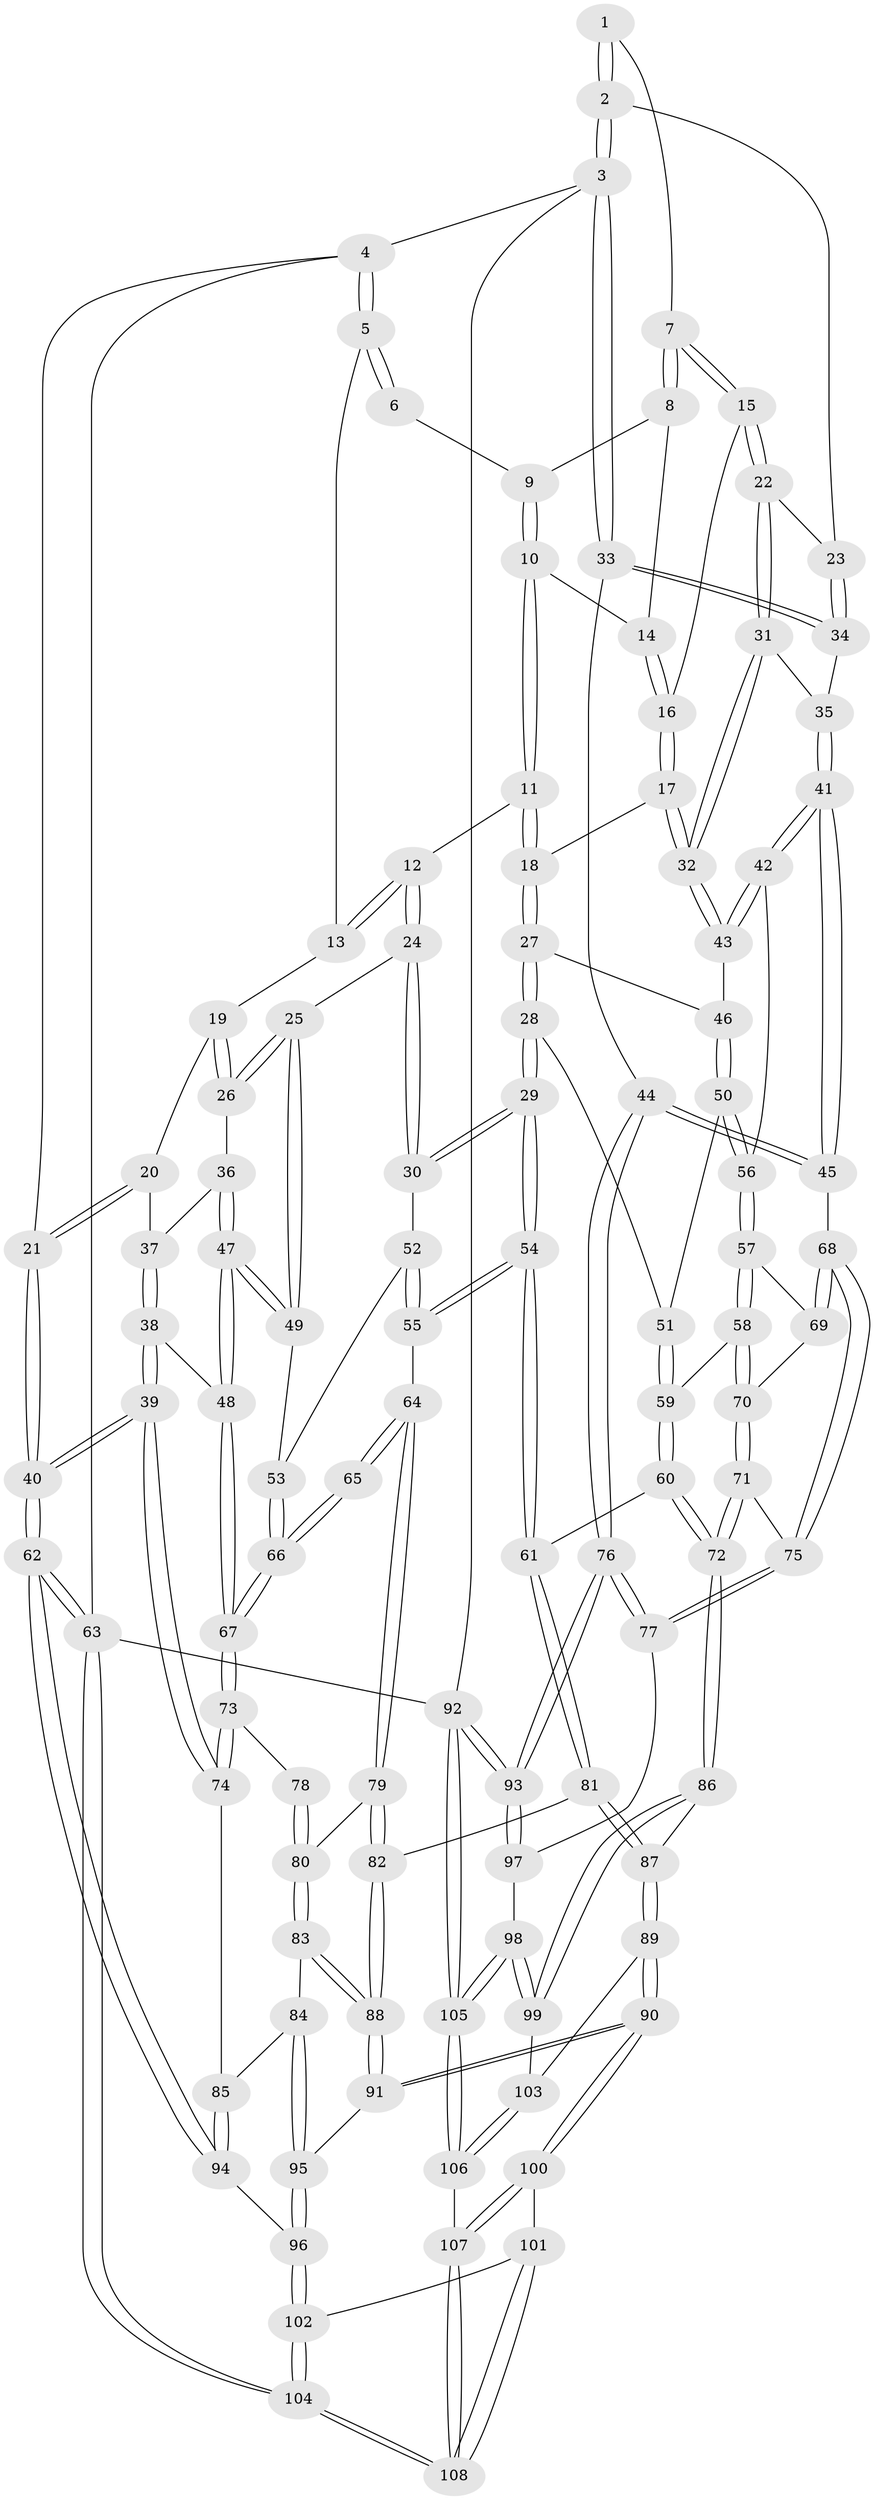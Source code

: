 // coarse degree distribution, {3: 0.06349206349206349, 6: 0.09523809523809523, 5: 0.31746031746031744, 4: 0.47619047619047616, 2: 0.047619047619047616}
// Generated by graph-tools (version 1.1) at 2025/24/03/03/25 07:24:37]
// undirected, 108 vertices, 267 edges
graph export_dot {
graph [start="1"]
  node [color=gray90,style=filled];
  1 [pos="+0.6890813779898858+0"];
  2 [pos="+1+0"];
  3 [pos="+1+0"];
  4 [pos="+0+0"];
  5 [pos="+0.28565877558117714+0"];
  6 [pos="+0.5564511791965013+0"];
  7 [pos="+0.7651232733405766+0.06638112785638657"];
  8 [pos="+0.6651772353195714+0.07973222377244427"];
  9 [pos="+0.5579480188929287+0"];
  10 [pos="+0.5523900388832531+0.020302372758908133"];
  11 [pos="+0.5282215185238744+0.11411692915917851"];
  12 [pos="+0.4088027892960636+0.1384163093943212"];
  13 [pos="+0.31769228683829914+0"];
  14 [pos="+0.6450420100478411+0.09586585600860821"];
  15 [pos="+0.7774480207650599+0.09179730492530842"];
  16 [pos="+0.6474140782509938+0.16591221882588872"];
  17 [pos="+0.6442744507264233+0.17006767026307165"];
  18 [pos="+0.5889649545394385+0.20688006598232717"];
  19 [pos="+0.264877456099279+0.11098310645312212"];
  20 [pos="+0.14317657750882135+0.18997051037439064"];
  21 [pos="+0+0"];
  22 [pos="+0.8409979965617864+0.14397171367680117"];
  23 [pos="+0.8780994507205432+0.12788544713442376"];
  24 [pos="+0.37916201666321336+0.24929706816501024"];
  25 [pos="+0.33380258416848385+0.24666094139752087"];
  26 [pos="+0.3206177959463356+0.2413048259340589"];
  27 [pos="+0.58510984352356+0.23531777991789432"];
  28 [pos="+0.5031629193468758+0.30436374643408476"];
  29 [pos="+0.4987698483107771+0.30603037331300187"];
  30 [pos="+0.38278481676824205+0.2534715628883803"];
  31 [pos="+0.8374468075037003+0.16035140740011028"];
  32 [pos="+0.7968634382714179+0.24109777409011185"];
  33 [pos="+1+0.22637319103916553"];
  34 [pos="+1+0.20357958385965824"];
  35 [pos="+0.9380351232661742+0.26766996360597645"];
  36 [pos="+0.203982350176582+0.24123957994317158"];
  37 [pos="+0.14608049308592477+0.19697300978872484"];
  38 [pos="+0.04331927635301195+0.40703384955517846"];
  39 [pos="+0+0.4510468376299643"];
  40 [pos="+0+0.45461426857092685"];
  41 [pos="+0.9178191747370978+0.4018495719211142"];
  42 [pos="+0.7920078192253717+0.32227593031798957"];
  43 [pos="+0.7854879444646479+0.2894845128331012"];
  44 [pos="+1+0.44755168952480856"];
  45 [pos="+0.9266202941959001+0.41235596050555695"];
  46 [pos="+0.6011215563945723+0.24636801385900003"];
  47 [pos="+0.2040891497444602+0.4028708837041077"];
  48 [pos="+0.17580179690772266+0.42495251560141534"];
  49 [pos="+0.2316528187397828+0.3978509176168344"];
  50 [pos="+0.6578844148195506+0.35751880736426883"];
  51 [pos="+0.5759133143700889+0.3648433295220534"];
  52 [pos="+0.3559345673742005+0.3510118696989129"];
  53 [pos="+0.26295027406640215+0.4032318123886385"];
  54 [pos="+0.4613592043951889+0.48293257091529007"];
  55 [pos="+0.4152085492811963+0.48827770704174556"];
  56 [pos="+0.7040128067216834+0.399420208814773"];
  57 [pos="+0.7008418181968835+0.4084391456372781"];
  58 [pos="+0.6593144165036888+0.45631404058422953"];
  59 [pos="+0.6233692521508811+0.4670332342343133"];
  60 [pos="+0.5392600164713286+0.5266616298200422"];
  61 [pos="+0.5118407080387208+0.515680130828519"];
  62 [pos="+0+0.6596843449993312"];
  63 [pos="+0+1"];
  64 [pos="+0.4053266738779461+0.49257006882654353"];
  65 [pos="+0.39445014496911573+0.49046085971647374"];
  66 [pos="+0.39078407137173865+0.48928339445232144"];
  67 [pos="+0.20849867654991044+0.516260381840087"];
  68 [pos="+0.8587110544334713+0.5034406484304119"];
  69 [pos="+0.795406403245606+0.4921510855931311"];
  70 [pos="+0.7162926243212837+0.5369439983742565"];
  71 [pos="+0.7202036218675443+0.5913830137483888"];
  72 [pos="+0.6046031714014938+0.673593687167903"];
  73 [pos="+0.20833107082747973+0.5464397773085795"];
  74 [pos="+0.19590235267867842+0.5797081225659094"];
  75 [pos="+0.8484190350655982+0.6180439554930143"];
  76 [pos="+1+0.6000526230103892"];
  77 [pos="+0.8756739050722492+0.6684047397819478"];
  78 [pos="+0.27411681765941687+0.560035870907129"];
  79 [pos="+0.3672220359873187+0.5837191230737955"];
  80 [pos="+0.3369455548122142+0.6043713574155986"];
  81 [pos="+0.42917171833574635+0.6544900378238551"];
  82 [pos="+0.416358567188573+0.6515255029607009"];
  83 [pos="+0.3288603360382477+0.6167375540666596"];
  84 [pos="+0.20273247267145897+0.6350086105929763"];
  85 [pos="+0.18970467830150473+0.6186907396096546"];
  86 [pos="+0.601065140531866+0.7087564423359807"];
  87 [pos="+0.4352026943728712+0.6602451224543325"];
  88 [pos="+0.3337839775547139+0.7191392944461317"];
  89 [pos="+0.40961366853637604+0.8273293427601"];
  90 [pos="+0.40037395204559434+0.8306720579028217"];
  91 [pos="+0.32242129574174555+0.750615506925833"];
  92 [pos="+1+1"];
  93 [pos="+1+1"];
  94 [pos="+0+0.6803809761003727"];
  95 [pos="+0.23688405678326765+0.739143423755059"];
  96 [pos="+0.16209993792669486+0.8082049373116974"];
  97 [pos="+0.8540591506145355+0.7255049371534299"];
  98 [pos="+0.723225672169782+0.8619376884543817"];
  99 [pos="+0.6096149943955257+0.7670044063663742"];
  100 [pos="+0.3614193723090897+0.9255422962416966"];
  101 [pos="+0.22885398277371746+0.9090772252068084"];
  102 [pos="+0.16781599913179168+0.8917177473527749"];
  103 [pos="+0.48056182458100577+0.8138255283315826"];
  104 [pos="+0+1"];
  105 [pos="+0.7940831579795585+1"];
  106 [pos="+0.5785232264639105+1"];
  107 [pos="+0.42488073813339955+1"];
  108 [pos="+0.2542293926990466+1"];
  1 -- 2;
  1 -- 2;
  1 -- 7;
  2 -- 3;
  2 -- 3;
  2 -- 23;
  3 -- 4;
  3 -- 33;
  3 -- 33;
  3 -- 92;
  4 -- 5;
  4 -- 5;
  4 -- 21;
  4 -- 63;
  5 -- 6;
  5 -- 6;
  5 -- 13;
  6 -- 9;
  7 -- 8;
  7 -- 8;
  7 -- 15;
  7 -- 15;
  8 -- 9;
  8 -- 14;
  9 -- 10;
  9 -- 10;
  10 -- 11;
  10 -- 11;
  10 -- 14;
  11 -- 12;
  11 -- 18;
  11 -- 18;
  12 -- 13;
  12 -- 13;
  12 -- 24;
  12 -- 24;
  13 -- 19;
  14 -- 16;
  14 -- 16;
  15 -- 16;
  15 -- 22;
  15 -- 22;
  16 -- 17;
  16 -- 17;
  17 -- 18;
  17 -- 32;
  17 -- 32;
  18 -- 27;
  18 -- 27;
  19 -- 20;
  19 -- 26;
  19 -- 26;
  20 -- 21;
  20 -- 21;
  20 -- 37;
  21 -- 40;
  21 -- 40;
  22 -- 23;
  22 -- 31;
  22 -- 31;
  23 -- 34;
  23 -- 34;
  24 -- 25;
  24 -- 30;
  24 -- 30;
  25 -- 26;
  25 -- 26;
  25 -- 49;
  25 -- 49;
  26 -- 36;
  27 -- 28;
  27 -- 28;
  27 -- 46;
  28 -- 29;
  28 -- 29;
  28 -- 51;
  29 -- 30;
  29 -- 30;
  29 -- 54;
  29 -- 54;
  30 -- 52;
  31 -- 32;
  31 -- 32;
  31 -- 35;
  32 -- 43;
  32 -- 43;
  33 -- 34;
  33 -- 34;
  33 -- 44;
  34 -- 35;
  35 -- 41;
  35 -- 41;
  36 -- 37;
  36 -- 47;
  36 -- 47;
  37 -- 38;
  37 -- 38;
  38 -- 39;
  38 -- 39;
  38 -- 48;
  39 -- 40;
  39 -- 40;
  39 -- 74;
  39 -- 74;
  40 -- 62;
  40 -- 62;
  41 -- 42;
  41 -- 42;
  41 -- 45;
  41 -- 45;
  42 -- 43;
  42 -- 43;
  42 -- 56;
  43 -- 46;
  44 -- 45;
  44 -- 45;
  44 -- 76;
  44 -- 76;
  45 -- 68;
  46 -- 50;
  46 -- 50;
  47 -- 48;
  47 -- 48;
  47 -- 49;
  47 -- 49;
  48 -- 67;
  48 -- 67;
  49 -- 53;
  50 -- 51;
  50 -- 56;
  50 -- 56;
  51 -- 59;
  51 -- 59;
  52 -- 53;
  52 -- 55;
  52 -- 55;
  53 -- 66;
  53 -- 66;
  54 -- 55;
  54 -- 55;
  54 -- 61;
  54 -- 61;
  55 -- 64;
  56 -- 57;
  56 -- 57;
  57 -- 58;
  57 -- 58;
  57 -- 69;
  58 -- 59;
  58 -- 70;
  58 -- 70;
  59 -- 60;
  59 -- 60;
  60 -- 61;
  60 -- 72;
  60 -- 72;
  61 -- 81;
  61 -- 81;
  62 -- 63;
  62 -- 63;
  62 -- 94;
  62 -- 94;
  63 -- 104;
  63 -- 104;
  63 -- 92;
  64 -- 65;
  64 -- 65;
  64 -- 79;
  64 -- 79;
  65 -- 66;
  65 -- 66;
  66 -- 67;
  66 -- 67;
  67 -- 73;
  67 -- 73;
  68 -- 69;
  68 -- 69;
  68 -- 75;
  68 -- 75;
  69 -- 70;
  70 -- 71;
  70 -- 71;
  71 -- 72;
  71 -- 72;
  71 -- 75;
  72 -- 86;
  72 -- 86;
  73 -- 74;
  73 -- 74;
  73 -- 78;
  74 -- 85;
  75 -- 77;
  75 -- 77;
  76 -- 77;
  76 -- 77;
  76 -- 93;
  76 -- 93;
  77 -- 97;
  78 -- 80;
  78 -- 80;
  79 -- 80;
  79 -- 82;
  79 -- 82;
  80 -- 83;
  80 -- 83;
  81 -- 82;
  81 -- 87;
  81 -- 87;
  82 -- 88;
  82 -- 88;
  83 -- 84;
  83 -- 88;
  83 -- 88;
  84 -- 85;
  84 -- 95;
  84 -- 95;
  85 -- 94;
  85 -- 94;
  86 -- 87;
  86 -- 99;
  86 -- 99;
  87 -- 89;
  87 -- 89;
  88 -- 91;
  88 -- 91;
  89 -- 90;
  89 -- 90;
  89 -- 103;
  90 -- 91;
  90 -- 91;
  90 -- 100;
  90 -- 100;
  91 -- 95;
  92 -- 93;
  92 -- 93;
  92 -- 105;
  92 -- 105;
  93 -- 97;
  93 -- 97;
  94 -- 96;
  95 -- 96;
  95 -- 96;
  96 -- 102;
  96 -- 102;
  97 -- 98;
  98 -- 99;
  98 -- 99;
  98 -- 105;
  98 -- 105;
  99 -- 103;
  100 -- 101;
  100 -- 107;
  100 -- 107;
  101 -- 102;
  101 -- 108;
  101 -- 108;
  102 -- 104;
  102 -- 104;
  103 -- 106;
  103 -- 106;
  104 -- 108;
  104 -- 108;
  105 -- 106;
  105 -- 106;
  106 -- 107;
  107 -- 108;
  107 -- 108;
}
